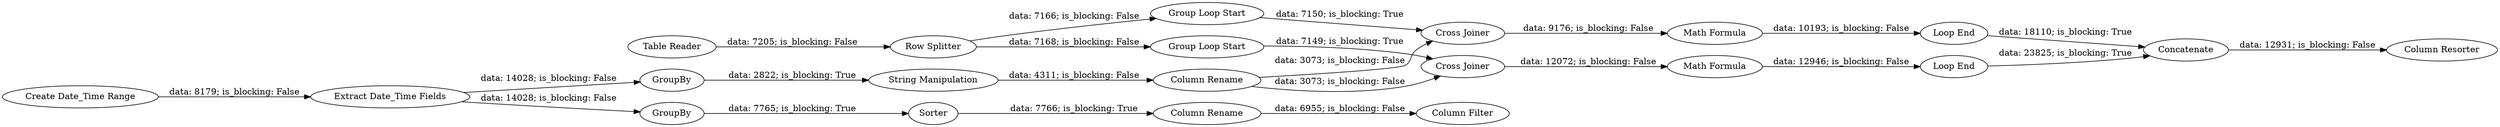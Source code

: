 digraph {
	"-5950577057038087073_19" [label="Group Loop Start"]
	"536134711980039991_10" [label=Sorter]
	"-5950577057038087073_1" [label="Table Reader"]
	"536134711980039991_23" [label="Column Rename"]
	"536134711980039991_9" [label=GroupBy]
	"-5950577057038087073_20" [label="Loop End"]
	"-5950577057038087073_17" [label="Cross Joiner"]
	"536134711980039991_16" [label=GroupBy]
	"-5950577057038087073_2" [label="Create Date_Time Range"]
	"-5950577057038087073_21" [label="Loop End"]
	"536134711980039991_24" [label="Column Rename"]
	"536134711980039991_8" [label="Extract Date_Time Fields"]
	"-5950577057038087073_15" [label="Math Formula"]
	"-5950577057038087073_11" [label="Row Splitter"]
	"-5950577057038087073_18" [label="Math Formula"]
	"536134711980039991_22" [label="String Manipulation"]
	"-5950577057038087073_12" [label="Group Loop Start"]
	"-5950577057038087073_26" [label="Column Resorter"]
	"-5950577057038087073_13" [label="Cross Joiner"]
	"-5950577057038087073_25" [label=Concatenate]
	"536134711980039991_14" [label="Column Filter"]
	"536134711980039991_8" -> "536134711980039991_16" [label="data: 14028; is_blocking: False"]
	"536134711980039991_8" -> "536134711980039991_9" [label="data: 14028; is_blocking: False"]
	"536134711980039991_24" -> "-5950577057038087073_13" [label="data: 3073; is_blocking: False"]
	"536134711980039991_23" -> "536134711980039991_14" [label="data: 6955; is_blocking: False"]
	"-5950577057038087073_21" -> "-5950577057038087073_25" [label="data: 18110; is_blocking: True"]
	"-5950577057038087073_20" -> "-5950577057038087073_25" [label="data: 23825; is_blocking: True"]
	"536134711980039991_9" -> "536134711980039991_10" [label="data: 7765; is_blocking: True"]
	"536134711980039991_10" -> "536134711980039991_23" [label="data: 7766; is_blocking: True"]
	"-5950577057038087073_12" -> "-5950577057038087073_13" [label="data: 7149; is_blocking: True"]
	"-5950577057038087073_19" -> "-5950577057038087073_17" [label="data: 7150; is_blocking: True"]
	"-5950577057038087073_11" -> "-5950577057038087073_19" [label="data: 7166; is_blocking: False"]
	"-5950577057038087073_17" -> "-5950577057038087073_18" [label="data: 9176; is_blocking: False"]
	"-5950577057038087073_13" -> "-5950577057038087073_15" [label="data: 12072; is_blocking: False"]
	"-5950577057038087073_1" -> "-5950577057038087073_11" [label="data: 7205; is_blocking: False"]
	"536134711980039991_16" -> "536134711980039991_22" [label="data: 2822; is_blocking: True"]
	"536134711980039991_22" -> "536134711980039991_24" [label="data: 4311; is_blocking: False"]
	"-5950577057038087073_15" -> "-5950577057038087073_20" [label="data: 12946; is_blocking: False"]
	"-5950577057038087073_25" -> "-5950577057038087073_26" [label="data: 12931; is_blocking: False"]
	"-5950577057038087073_11" -> "-5950577057038087073_12" [label="data: 7168; is_blocking: False"]
	"-5950577057038087073_18" -> "-5950577057038087073_21" [label="data: 10193; is_blocking: False"]
	"-5950577057038087073_2" -> "536134711980039991_8" [label="data: 8179; is_blocking: False"]
	"536134711980039991_24" -> "-5950577057038087073_17" [label="data: 3073; is_blocking: False"]
	rankdir=LR
}
